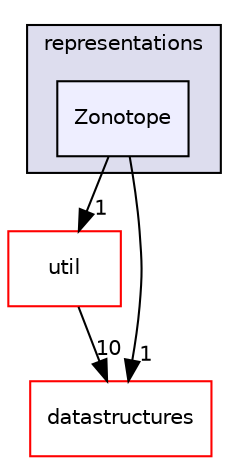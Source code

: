 digraph "/home/travis/build/hypro/hypro/src/hypro/representations/Zonotope" {
  compound=true
  node [ fontsize="10", fontname="Helvetica"];
  edge [ labelfontsize="10", labelfontname="Helvetica"];
  subgraph clusterdir_7fa927d8fbf9dfbeef69af27f63bc81b {
    graph [ bgcolor="#ddddee", pencolor="black", label="representations" fontname="Helvetica", fontsize="10", URL="dir_7fa927d8fbf9dfbeef69af27f63bc81b.html"]
  dir_97de49a5bc6f4f4b12a8405ff97bd656 [shape=box, label="Zonotope", style="filled", fillcolor="#eeeeff", pencolor="black", URL="dir_97de49a5bc6f4f4b12a8405ff97bd656.html"];
  }
  dir_879d833e0dfbe8f31a5e860bb94efb50 [shape=box label="util" fillcolor="white" style="filled" color="red" URL="dir_879d833e0dfbe8f31a5e860bb94efb50.html"];
  dir_bce2075adec303dcb2f0c4fbfcbc8493 [shape=box label="datastructures" fillcolor="white" style="filled" color="red" URL="dir_bce2075adec303dcb2f0c4fbfcbc8493.html"];
  dir_879d833e0dfbe8f31a5e860bb94efb50->dir_bce2075adec303dcb2f0c4fbfcbc8493 [headlabel="10", labeldistance=1.5 headhref="dir_000025_000020.html"];
  dir_97de49a5bc6f4f4b12a8405ff97bd656->dir_879d833e0dfbe8f31a5e860bb94efb50 [headlabel="1", labeldistance=1.5 headhref="dir_000044_000025.html"];
  dir_97de49a5bc6f4f4b12a8405ff97bd656->dir_bce2075adec303dcb2f0c4fbfcbc8493 [headlabel="1", labeldistance=1.5 headhref="dir_000044_000020.html"];
}
